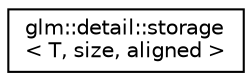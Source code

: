 digraph "Graphical Class Hierarchy"
{
  edge [fontname="Helvetica",fontsize="10",labelfontname="Helvetica",labelfontsize="10"];
  node [fontname="Helvetica",fontsize="10",shape=record];
  rankdir="LR";
  Node1 [label="glm::detail::storage\l\< T, size, aligned \>",height=0.2,width=0.4,color="black", fillcolor="white", style="filled",URL="$structglm_1_1detail_1_1storage.html"];
}
